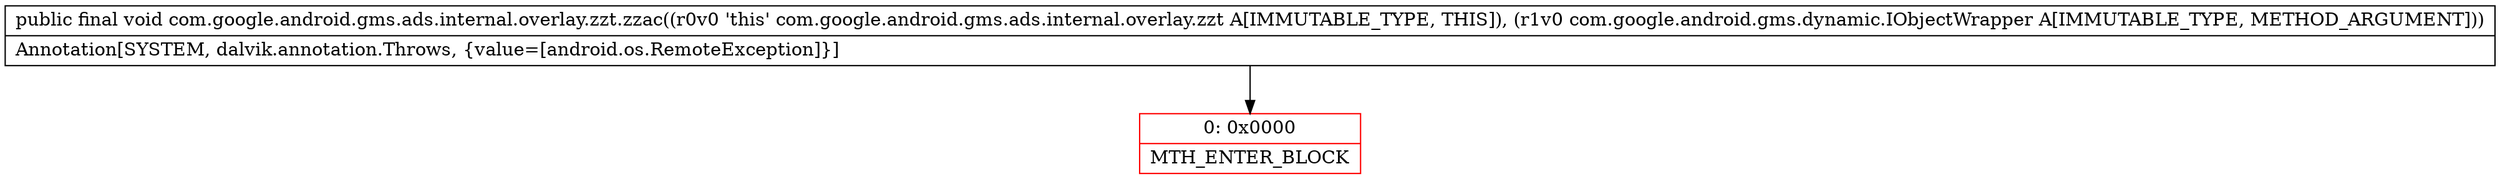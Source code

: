 digraph "CFG forcom.google.android.gms.ads.internal.overlay.zzt.zzac(Lcom\/google\/android\/gms\/dynamic\/IObjectWrapper;)V" {
subgraph cluster_Region_2140314663 {
label = "R(0)";
node [shape=record,color=blue];
}
Node_0 [shape=record,color=red,label="{0\:\ 0x0000|MTH_ENTER_BLOCK\l}"];
MethodNode[shape=record,label="{public final void com.google.android.gms.ads.internal.overlay.zzt.zzac((r0v0 'this' com.google.android.gms.ads.internal.overlay.zzt A[IMMUTABLE_TYPE, THIS]), (r1v0 com.google.android.gms.dynamic.IObjectWrapper A[IMMUTABLE_TYPE, METHOD_ARGUMENT]))  | Annotation[SYSTEM, dalvik.annotation.Throws, \{value=[android.os.RemoteException]\}]\l}"];
MethodNode -> Node_0;
}

